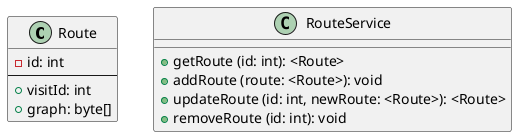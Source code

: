 
@startuml
class Route {
  - id: int
  --
  + visitId: int
  + graph: byte[]
}

class RouteService {
  + getRoute (id: int): <Route>
  + addRoute (route: <Route>): void
  + updateRoute (id: int, newRoute: <Route>): <Route>
  + removeRoute (id: int): void
}
@enduml
